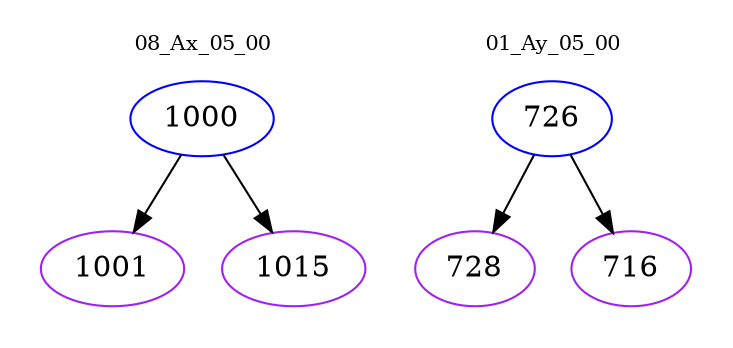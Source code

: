 digraph{
subgraph cluster_0 {
color = white
label = "08_Ax_05_00";
fontsize=10;
T0_1000 [label="1000", color="blue"]
T0_1000 -> T0_1001 [color="black"]
T0_1001 [label="1001", color="purple"]
T0_1000 -> T0_1015 [color="black"]
T0_1015 [label="1015", color="purple"]
}
subgraph cluster_1 {
color = white
label = "01_Ay_05_00";
fontsize=10;
T1_726 [label="726", color="blue"]
T1_726 -> T1_728 [color="black"]
T1_728 [label="728", color="purple"]
T1_726 -> T1_716 [color="black"]
T1_716 [label="716", color="purple"]
}
}
